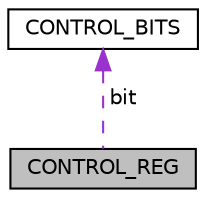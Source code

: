 digraph "CONTROL_REG"
{
  edge [fontname="Helvetica",fontsize="10",labelfontname="Helvetica",labelfontsize="10"];
  node [fontname="Helvetica",fontsize="10",shape=record];
  Node1 [label="CONTROL_REG",height=0.2,width=0.4,color="black", fillcolor="grey75", style="filled", fontcolor="black"];
  Node2 -> Node1 [dir="back",color="darkorchid3",fontsize="10",style="dashed",label=" bit" ,fontname="Helvetica"];
  Node2 [label="CONTROL_BITS",height=0.2,width=0.4,color="black", fillcolor="white", style="filled",URL="$struct_c_o_n_t_r_o_l___b_i_t_s.html"];
}
